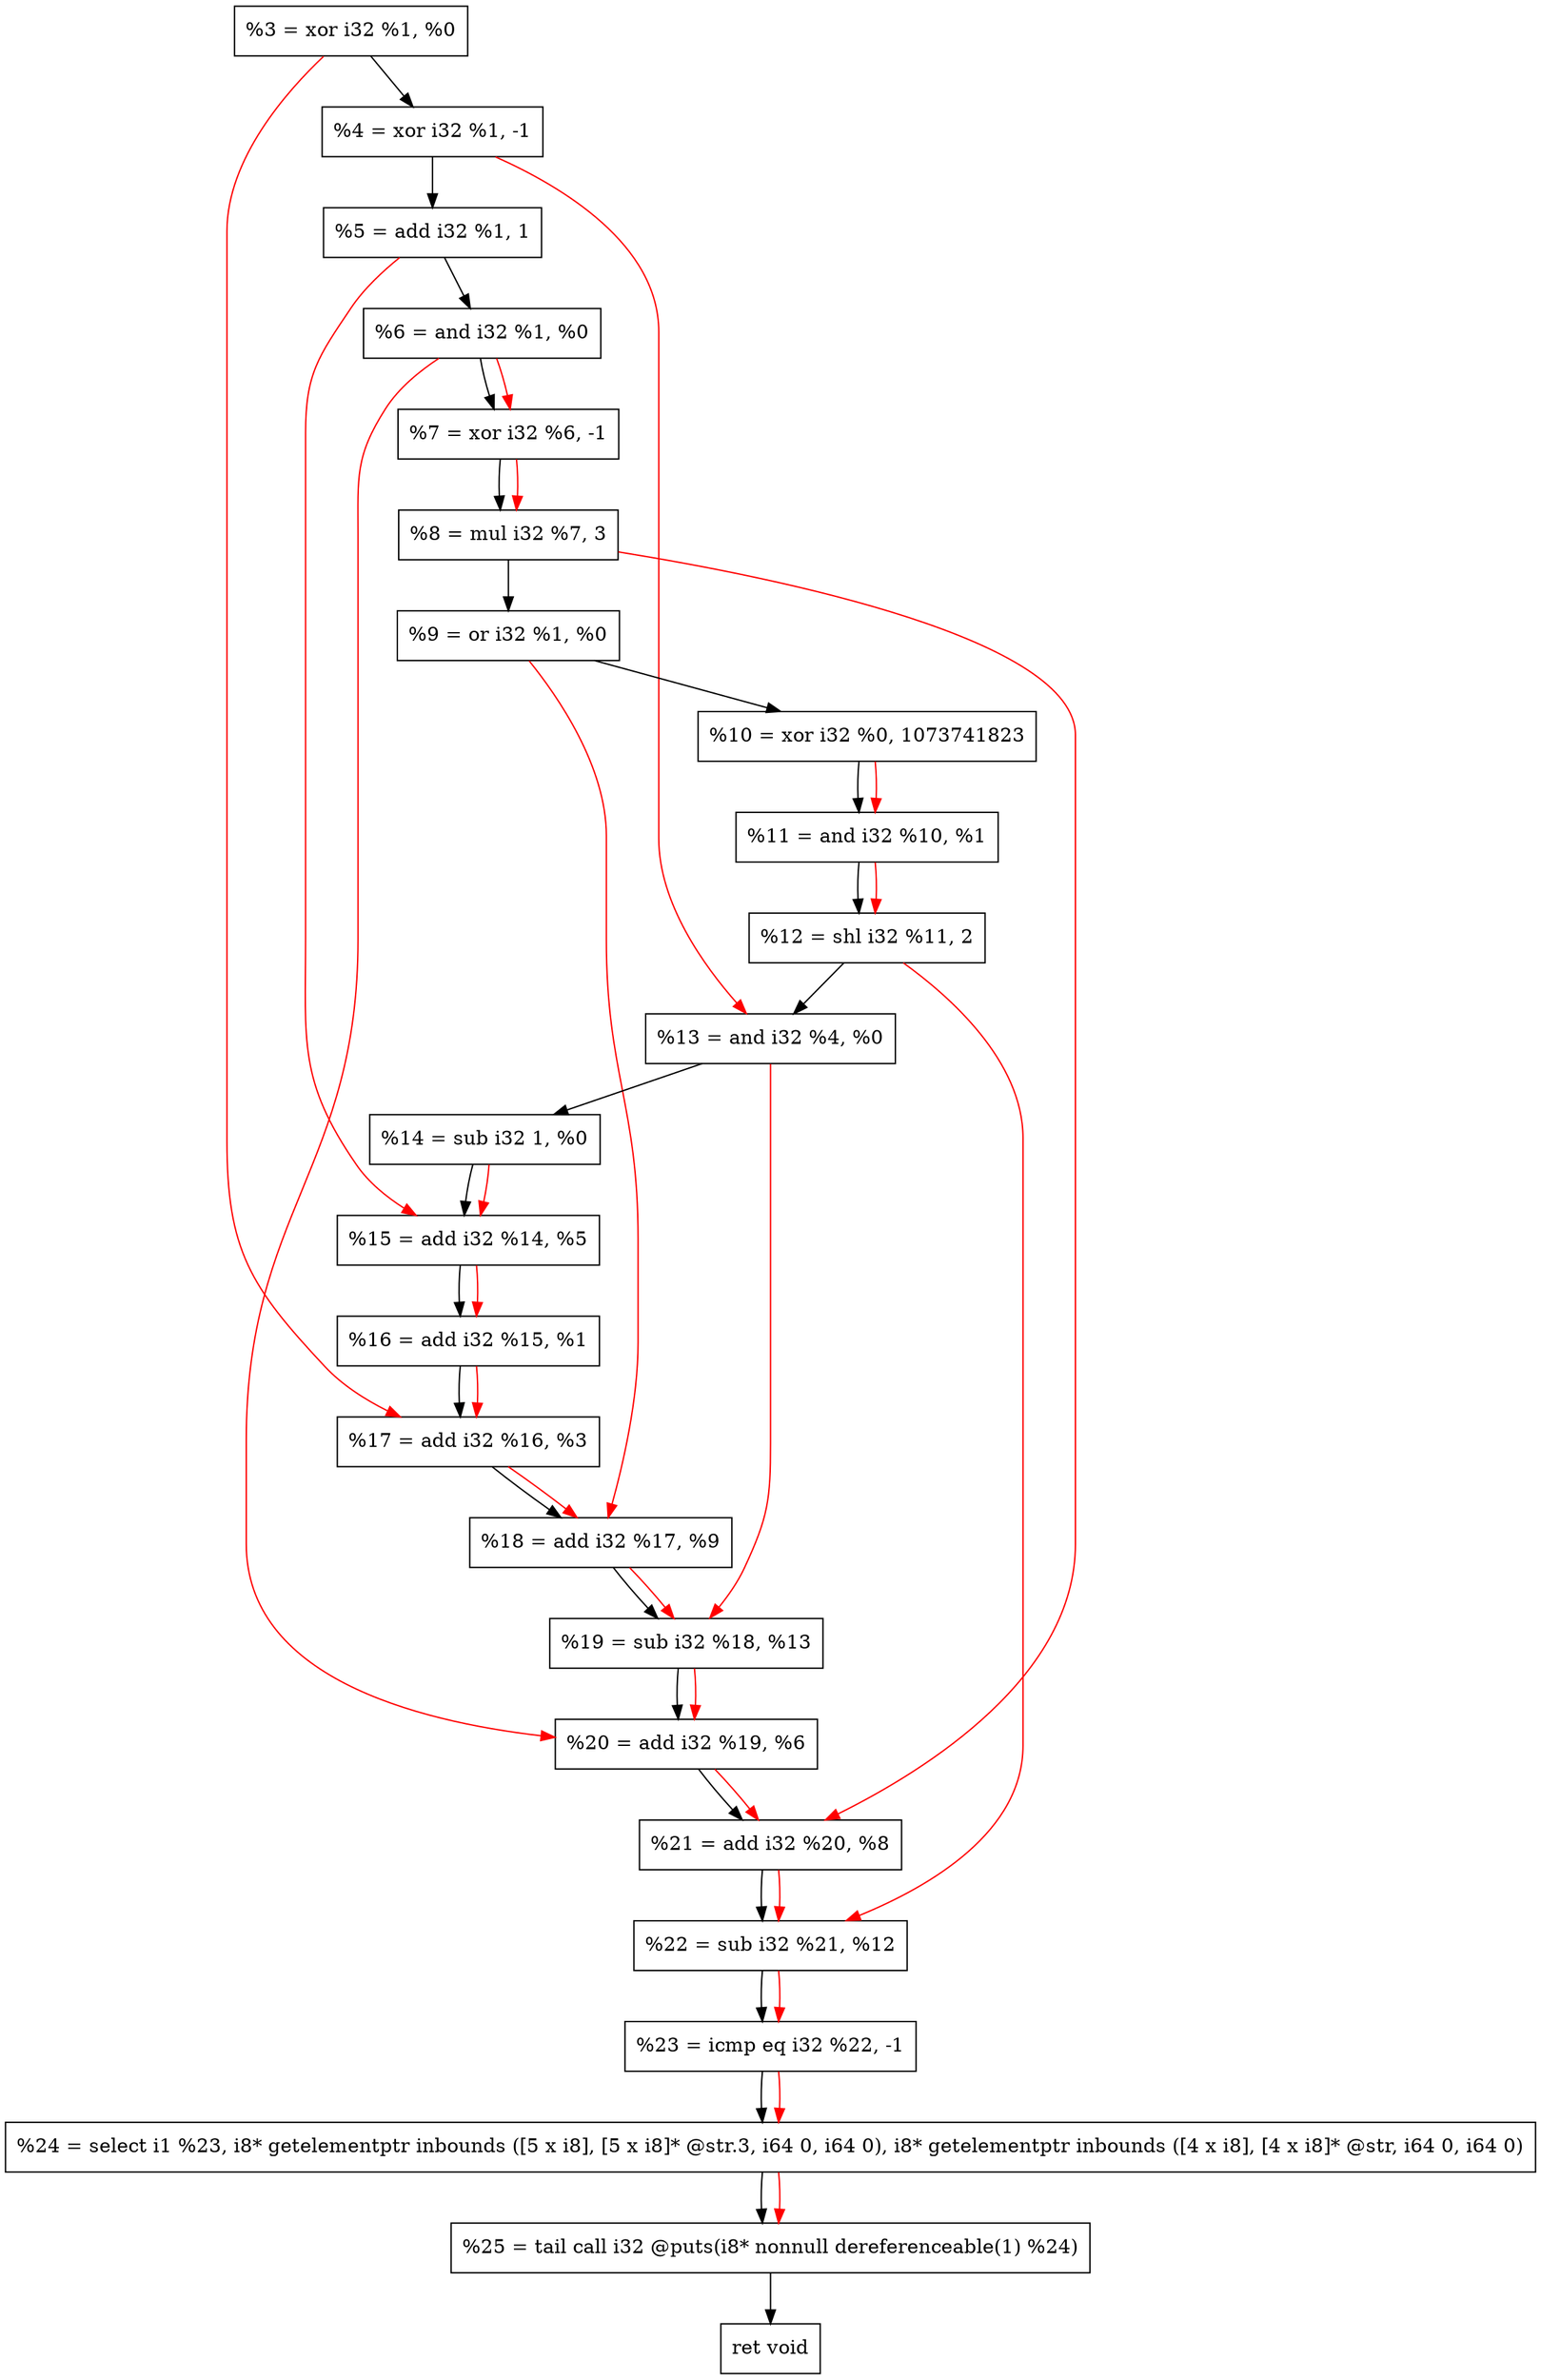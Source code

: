 digraph "DFG for'crackme' function" {
	Node0xa484a0[shape=record, label="  %3 = xor i32 %1, %0"];
	Node0xa48b50[shape=record, label="  %4 = xor i32 %1, -1"];
	Node0xa48c10[shape=record, label="  %5 = add i32 %1, 1"];
	Node0xa48c80[shape=record, label="  %6 = and i32 %1, %0"];
	Node0xa48cf0[shape=record, label="  %7 = xor i32 %6, -1"];
	Node0xa48d90[shape=record, label="  %8 = mul i32 %7, 3"];
	Node0xa48e00[shape=record, label="  %9 = or i32 %1, %0"];
	Node0xa48ea0[shape=record, label="  %10 = xor i32 %0, 1073741823"];
	Node0xa48f10[shape=record, label="  %11 = and i32 %10, %1"];
	Node0xa48fb0[shape=record, label="  %12 = shl i32 %11, 2"];
	Node0xa49020[shape=record, label="  %13 = and i32 %4, %0"];
	Node0xa49090[shape=record, label="  %14 = sub i32 1, %0"];
	Node0xa49100[shape=record, label="  %15 = add i32 %14, %5"];
	Node0xa49170[shape=record, label="  %16 = add i32 %15, %1"];
	Node0xa491e0[shape=record, label="  %17 = add i32 %16, %3"];
	Node0xa49250[shape=record, label="  %18 = add i32 %17, %9"];
	Node0xa492c0[shape=record, label="  %19 = sub i32 %18, %13"];
	Node0xa49330[shape=record, label="  %20 = add i32 %19, %6"];
	Node0xa493a0[shape=record, label="  %21 = add i32 %20, %8"];
	Node0xa49410[shape=record, label="  %22 = sub i32 %21, %12"];
	Node0xa49480[shape=record, label="  %23 = icmp eq i32 %22, -1"];
	Node0x9e9268[shape=record, label="  %24 = select i1 %23, i8* getelementptr inbounds ([5 x i8], [5 x i8]* @str.3, i64 0, i64 0), i8* getelementptr inbounds ([4 x i8], [4 x i8]* @str, i64 0, i64 0)"];
	Node0xa49920[shape=record, label="  %25 = tail call i32 @puts(i8* nonnull dereferenceable(1) %24)"];
	Node0xa49970[shape=record, label="  ret void"];
	Node0xa484a0 -> Node0xa48b50;
	Node0xa48b50 -> Node0xa48c10;
	Node0xa48c10 -> Node0xa48c80;
	Node0xa48c80 -> Node0xa48cf0;
	Node0xa48cf0 -> Node0xa48d90;
	Node0xa48d90 -> Node0xa48e00;
	Node0xa48e00 -> Node0xa48ea0;
	Node0xa48ea0 -> Node0xa48f10;
	Node0xa48f10 -> Node0xa48fb0;
	Node0xa48fb0 -> Node0xa49020;
	Node0xa49020 -> Node0xa49090;
	Node0xa49090 -> Node0xa49100;
	Node0xa49100 -> Node0xa49170;
	Node0xa49170 -> Node0xa491e0;
	Node0xa491e0 -> Node0xa49250;
	Node0xa49250 -> Node0xa492c0;
	Node0xa492c0 -> Node0xa49330;
	Node0xa49330 -> Node0xa493a0;
	Node0xa493a0 -> Node0xa49410;
	Node0xa49410 -> Node0xa49480;
	Node0xa49480 -> Node0x9e9268;
	Node0x9e9268 -> Node0xa49920;
	Node0xa49920 -> Node0xa49970;
edge [color=red]
	Node0xa48c80 -> Node0xa48cf0;
	Node0xa48cf0 -> Node0xa48d90;
	Node0xa48ea0 -> Node0xa48f10;
	Node0xa48f10 -> Node0xa48fb0;
	Node0xa48b50 -> Node0xa49020;
	Node0xa49090 -> Node0xa49100;
	Node0xa48c10 -> Node0xa49100;
	Node0xa49100 -> Node0xa49170;
	Node0xa49170 -> Node0xa491e0;
	Node0xa484a0 -> Node0xa491e0;
	Node0xa491e0 -> Node0xa49250;
	Node0xa48e00 -> Node0xa49250;
	Node0xa49250 -> Node0xa492c0;
	Node0xa49020 -> Node0xa492c0;
	Node0xa492c0 -> Node0xa49330;
	Node0xa48c80 -> Node0xa49330;
	Node0xa49330 -> Node0xa493a0;
	Node0xa48d90 -> Node0xa493a0;
	Node0xa493a0 -> Node0xa49410;
	Node0xa48fb0 -> Node0xa49410;
	Node0xa49410 -> Node0xa49480;
	Node0xa49480 -> Node0x9e9268;
	Node0x9e9268 -> Node0xa49920;
}
